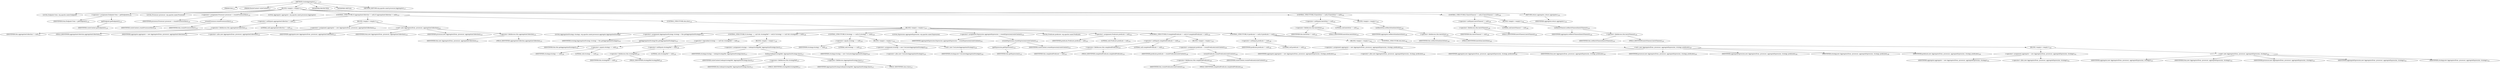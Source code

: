 digraph "createAggregator" {  
"240" [label = <(METHOD,createAggregator)<SUB>117</SUB>> ]
"22" [label = <(PARAM,this)<SUB>117</SUB>> ]
"241" [label = <(PARAM,RouteContext routeContext)<SUB>117</SUB>> ]
"242" [label = <(BLOCK,&lt;empty&gt;,&lt;empty&gt;)<SUB>117</SUB>> ]
"243" [label = <(LOCAL,Endpoint from: org.apache.camel.Endpoint)> ]
"244" [label = <(&lt;operator&gt;.assignment,Endpoint from = getEndpoint())<SUB>118</SUB>> ]
"245" [label = <(IDENTIFIER,from,Endpoint from = getEndpoint())<SUB>118</SUB>> ]
"246" [label = <(getEndpoint,getEndpoint())<SUB>118</SUB>> ]
"247" [label = <(IDENTIFIER,routeContext,getEndpoint())<SUB>118</SUB>> ]
"248" [label = <(LOCAL,Processor processor: org.apache.camel.Processor)> ]
"249" [label = <(&lt;operator&gt;.assignment,Processor processor = createProcessor(this))<SUB>119</SUB>> ]
"250" [label = <(IDENTIFIER,processor,Processor processor = createProcessor(this))<SUB>119</SUB>> ]
"251" [label = <(createProcessor,createProcessor(this))<SUB>119</SUB>> ]
"252" [label = <(IDENTIFIER,routeContext,createProcessor(this))<SUB>119</SUB>> ]
"21" [label = <(IDENTIFIER,this,createProcessor(this))<SUB>119</SUB>> ]
"24" [label = <(LOCAL,Aggregator aggregator: org.apache.camel.processor.Aggregator)> ]
"253" [label = <(CONTROL_STRUCTURE,if (aggregationCollection != null),if (aggregationCollection != null))<SUB>122</SUB>> ]
"254" [label = <(&lt;operator&gt;.notEquals,aggregationCollection != null)<SUB>122</SUB>> ]
"255" [label = <(&lt;operator&gt;.fieldAccess,this.aggregationCollection)<SUB>122</SUB>> ]
"256" [label = <(IDENTIFIER,this,aggregationCollection != null)<SUB>122</SUB>> ]
"257" [label = <(FIELD_IDENTIFIER,aggregationCollection,aggregationCollection)<SUB>122</SUB>> ]
"258" [label = <(LITERAL,null,aggregationCollection != null)<SUB>122</SUB>> ]
"259" [label = <(BLOCK,&lt;empty&gt;,&lt;empty&gt;)<SUB>122</SUB>> ]
"260" [label = <(&lt;operator&gt;.assignment,aggregator = new Aggregator(from, processor, aggregationCollection))<SUB>123</SUB>> ]
"261" [label = <(IDENTIFIER,aggregator,aggregator = new Aggregator(from, processor, aggregationCollection))<SUB>123</SUB>> ]
"262" [label = <(&lt;operator&gt;.alloc,new Aggregator(from, processor, aggregationCollection))<SUB>123</SUB>> ]
"263" [label = <(&lt;init&gt;,new Aggregator(from, processor, aggregationCollection))<SUB>123</SUB>> ]
"23" [label = <(IDENTIFIER,aggregator,new Aggregator(from, processor, aggregationCollection))<SUB>123</SUB>> ]
"264" [label = <(IDENTIFIER,from,new Aggregator(from, processor, aggregationCollection))<SUB>123</SUB>> ]
"265" [label = <(IDENTIFIER,processor,new Aggregator(from, processor, aggregationCollection))<SUB>123</SUB>> ]
"266" [label = <(&lt;operator&gt;.fieldAccess,this.aggregationCollection)<SUB>123</SUB>> ]
"267" [label = <(IDENTIFIER,this,new Aggregator(from, processor, aggregationCollection))<SUB>123</SUB>> ]
"268" [label = <(FIELD_IDENTIFIER,aggregationCollection,aggregationCollection)<SUB>123</SUB>> ]
"269" [label = <(CONTROL_STRUCTURE,else,else)<SUB>124</SUB>> ]
"270" [label = <(BLOCK,&lt;empty&gt;,&lt;empty&gt;)<SUB>124</SUB>> ]
"27" [label = <(LOCAL,AggregationStrategy strategy: org.apache.camel.processor.aggregate.AggregationStrategy)> ]
"271" [label = <(&lt;operator&gt;.assignment,AggregationStrategy strategy = this.getAggregationStrategy())<SUB>125</SUB>> ]
"272" [label = <(IDENTIFIER,strategy,AggregationStrategy strategy = this.getAggregationStrategy())<SUB>125</SUB>> ]
"273" [label = <(getAggregationStrategy,this.getAggregationStrategy())<SUB>125</SUB>> ]
"25" [label = <(IDENTIFIER,this,this.getAggregationStrategy())<SUB>125</SUB>> ]
"274" [label = <(CONTROL_STRUCTURE,if (strategy == null &amp;&amp; strategyRef != null),if (strategy == null &amp;&amp; strategyRef != null))<SUB>126</SUB>> ]
"275" [label = <(&lt;operator&gt;.logicalAnd,strategy == null &amp;&amp; strategyRef != null)<SUB>126</SUB>> ]
"276" [label = <(&lt;operator&gt;.equals,strategy == null)<SUB>126</SUB>> ]
"277" [label = <(IDENTIFIER,strategy,strategy == null)<SUB>126</SUB>> ]
"278" [label = <(LITERAL,null,strategy == null)<SUB>126</SUB>> ]
"279" [label = <(&lt;operator&gt;.notEquals,strategyRef != null)<SUB>126</SUB>> ]
"280" [label = <(&lt;operator&gt;.fieldAccess,this.strategyRef)<SUB>126</SUB>> ]
"281" [label = <(IDENTIFIER,this,strategyRef != null)<SUB>126</SUB>> ]
"282" [label = <(FIELD_IDENTIFIER,strategyRef,strategyRef)<SUB>126</SUB>> ]
"283" [label = <(LITERAL,null,strategyRef != null)<SUB>126</SUB>> ]
"284" [label = <(BLOCK,&lt;empty&gt;,&lt;empty&gt;)<SUB>126</SUB>> ]
"285" [label = <(&lt;operator&gt;.assignment,strategy = lookup(strategyRef, AggregationStrategy.class))<SUB>127</SUB>> ]
"286" [label = <(IDENTIFIER,strategy,strategy = lookup(strategyRef, AggregationStrategy.class))<SUB>127</SUB>> ]
"287" [label = <(lookup,lookup(strategyRef, AggregationStrategy.class))<SUB>127</SUB>> ]
"288" [label = <(IDENTIFIER,routeContext,lookup(strategyRef, AggregationStrategy.class))<SUB>127</SUB>> ]
"289" [label = <(&lt;operator&gt;.fieldAccess,this.strategyRef)<SUB>127</SUB>> ]
"290" [label = <(IDENTIFIER,this,lookup(strategyRef, AggregationStrategy.class))<SUB>127</SUB>> ]
"291" [label = <(FIELD_IDENTIFIER,strategyRef,strategyRef)<SUB>127</SUB>> ]
"292" [label = <(&lt;operator&gt;.fieldAccess,AggregationStrategy.class)<SUB>127</SUB>> ]
"293" [label = <(IDENTIFIER,AggregationStrategy,lookup(strategyRef, AggregationStrategy.class))<SUB>127</SUB>> ]
"294" [label = <(FIELD_IDENTIFIER,class,class)<SUB>127</SUB>> ]
"295" [label = <(CONTROL_STRUCTURE,if (strategy == null),if (strategy == null))<SUB>129</SUB>> ]
"296" [label = <(&lt;operator&gt;.equals,strategy == null)<SUB>129</SUB>> ]
"297" [label = <(IDENTIFIER,strategy,strategy == null)<SUB>129</SUB>> ]
"298" [label = <(LITERAL,null,strategy == null)<SUB>129</SUB>> ]
"299" [label = <(BLOCK,&lt;empty&gt;,&lt;empty&gt;)<SUB>129</SUB>> ]
"300" [label = <(&lt;operator&gt;.assignment,strategy = new UseLatestAggregationStrategy())<SUB>130</SUB>> ]
"301" [label = <(IDENTIFIER,strategy,strategy = new UseLatestAggregationStrategy())<SUB>130</SUB>> ]
"302" [label = <(&lt;operator&gt;.alloc,new UseLatestAggregationStrategy())<SUB>130</SUB>> ]
"303" [label = <(&lt;init&gt;,new UseLatestAggregationStrategy())<SUB>130</SUB>> ]
"26" [label = <(IDENTIFIER,strategy,new UseLatestAggregationStrategy())<SUB>130</SUB>> ]
"304" [label = <(LOCAL,Expression aggregateExpression: org.apache.camel.Expression)> ]
"305" [label = <(&lt;operator&gt;.assignment,Expression aggregateExpression = createExpression(routeContext))<SUB>132</SUB>> ]
"306" [label = <(IDENTIFIER,aggregateExpression,Expression aggregateExpression = createExpression(routeContext))<SUB>132</SUB>> ]
"307" [label = <(createExpression,createExpression(routeContext))<SUB>132</SUB>> ]
"308" [label = <(getExpression,getExpression())<SUB>132</SUB>> ]
"28" [label = <(IDENTIFIER,this,getExpression())<SUB>132</SUB>> ]
"309" [label = <(IDENTIFIER,routeContext,createExpression(routeContext))<SUB>132</SUB>> ]
"310" [label = <(LOCAL,Predicate predicate: org.apache.camel.Predicate)> ]
"311" [label = <(&lt;operator&gt;.assignment,Predicate predicate = null)<SUB>134</SUB>> ]
"312" [label = <(IDENTIFIER,predicate,Predicate predicate = null)<SUB>134</SUB>> ]
"313" [label = <(LITERAL,null,Predicate predicate = null)<SUB>134</SUB>> ]
"314" [label = <(CONTROL_STRUCTURE,if (completedPredicate != null),if (completedPredicate != null))<SUB>135</SUB>> ]
"315" [label = <(&lt;operator&gt;.notEquals,completedPredicate != null)<SUB>135</SUB>> ]
"316" [label = <(&lt;operator&gt;.fieldAccess,this.completedPredicate)<SUB>135</SUB>> ]
"317" [label = <(IDENTIFIER,this,completedPredicate != null)<SUB>135</SUB>> ]
"318" [label = <(FIELD_IDENTIFIER,completedPredicate,completedPredicate)<SUB>135</SUB>> ]
"319" [label = <(LITERAL,null,completedPredicate != null)<SUB>135</SUB>> ]
"320" [label = <(BLOCK,&lt;empty&gt;,&lt;empty&gt;)<SUB>135</SUB>> ]
"321" [label = <(&lt;operator&gt;.assignment,predicate = createPredicate(routeContext))<SUB>136</SUB>> ]
"322" [label = <(IDENTIFIER,predicate,predicate = createPredicate(routeContext))<SUB>136</SUB>> ]
"323" [label = <(createPredicate,createPredicate(routeContext))<SUB>136</SUB>> ]
"324" [label = <(&lt;operator&gt;.fieldAccess,this.completedPredicate)<SUB>136</SUB>> ]
"325" [label = <(IDENTIFIER,this,createPredicate(routeContext))<SUB>136</SUB>> ]
"326" [label = <(FIELD_IDENTIFIER,completedPredicate,completedPredicate)<SUB>136</SUB>> ]
"327" [label = <(IDENTIFIER,routeContext,createPredicate(routeContext))<SUB>136</SUB>> ]
"328" [label = <(CONTROL_STRUCTURE,if (predicate != null),if (predicate != null))<SUB>138</SUB>> ]
"329" [label = <(&lt;operator&gt;.notEquals,predicate != null)<SUB>138</SUB>> ]
"330" [label = <(IDENTIFIER,predicate,predicate != null)<SUB>138</SUB>> ]
"331" [label = <(LITERAL,null,predicate != null)<SUB>138</SUB>> ]
"332" [label = <(BLOCK,&lt;empty&gt;,&lt;empty&gt;)<SUB>138</SUB>> ]
"333" [label = <(&lt;operator&gt;.assignment,aggregator = new Aggregator(from, processor, aggregateExpression, strategy, predicate))<SUB>139</SUB>> ]
"334" [label = <(IDENTIFIER,aggregator,aggregator = new Aggregator(from, processor, aggregateExpression, strategy, predicate))<SUB>139</SUB>> ]
"335" [label = <(&lt;operator&gt;.alloc,new Aggregator(from, processor, aggregateExpression, strategy, predicate))<SUB>139</SUB>> ]
"336" [label = <(&lt;init&gt;,new Aggregator(from, processor, aggregateExpression, strategy, predicate))<SUB>139</SUB>> ]
"29" [label = <(IDENTIFIER,aggregator,new Aggregator(from, processor, aggregateExpression, strategy, predicate))<SUB>139</SUB>> ]
"337" [label = <(IDENTIFIER,from,new Aggregator(from, processor, aggregateExpression, strategy, predicate))<SUB>139</SUB>> ]
"338" [label = <(IDENTIFIER,processor,new Aggregator(from, processor, aggregateExpression, strategy, predicate))<SUB>139</SUB>> ]
"339" [label = <(IDENTIFIER,aggregateExpression,new Aggregator(from, processor, aggregateExpression, strategy, predicate))<SUB>139</SUB>> ]
"340" [label = <(IDENTIFIER,strategy,new Aggregator(from, processor, aggregateExpression, strategy, predicate))<SUB>139</SUB>> ]
"341" [label = <(IDENTIFIER,predicate,new Aggregator(from, processor, aggregateExpression, strategy, predicate))<SUB>139</SUB>> ]
"342" [label = <(CONTROL_STRUCTURE,else,else)<SUB>140</SUB>> ]
"343" [label = <(BLOCK,&lt;empty&gt;,&lt;empty&gt;)<SUB>140</SUB>> ]
"344" [label = <(&lt;operator&gt;.assignment,aggregator = new Aggregator(from, processor, aggregateExpression, strategy))<SUB>141</SUB>> ]
"345" [label = <(IDENTIFIER,aggregator,aggregator = new Aggregator(from, processor, aggregateExpression, strategy))<SUB>141</SUB>> ]
"346" [label = <(&lt;operator&gt;.alloc,new Aggregator(from, processor, aggregateExpression, strategy))<SUB>141</SUB>> ]
"347" [label = <(&lt;init&gt;,new Aggregator(from, processor, aggregateExpression, strategy))<SUB>141</SUB>> ]
"30" [label = <(IDENTIFIER,aggregator,new Aggregator(from, processor, aggregateExpression, strategy))<SUB>141</SUB>> ]
"348" [label = <(IDENTIFIER,from,new Aggregator(from, processor, aggregateExpression, strategy))<SUB>141</SUB>> ]
"349" [label = <(IDENTIFIER,processor,new Aggregator(from, processor, aggregateExpression, strategy))<SUB>141</SUB>> ]
"350" [label = <(IDENTIFIER,aggregateExpression,new Aggregator(from, processor, aggregateExpression, strategy))<SUB>141</SUB>> ]
"351" [label = <(IDENTIFIER,strategy,new Aggregator(from, processor, aggregateExpression, strategy))<SUB>141</SUB>> ]
"352" [label = <(CONTROL_STRUCTURE,if (batchSize != null),if (batchSize != null))<SUB>145</SUB>> ]
"353" [label = <(&lt;operator&gt;.notEquals,batchSize != null)<SUB>145</SUB>> ]
"354" [label = <(&lt;operator&gt;.fieldAccess,this.batchSize)<SUB>145</SUB>> ]
"355" [label = <(IDENTIFIER,this,batchSize != null)<SUB>145</SUB>> ]
"356" [label = <(FIELD_IDENTIFIER,batchSize,batchSize)<SUB>145</SUB>> ]
"357" [label = <(LITERAL,null,batchSize != null)<SUB>145</SUB>> ]
"358" [label = <(BLOCK,&lt;empty&gt;,&lt;empty&gt;)<SUB>145</SUB>> ]
"359" [label = <(setBatchSize,setBatchSize(batchSize))<SUB>146</SUB>> ]
"360" [label = <(IDENTIFIER,aggregator,setBatchSize(batchSize))<SUB>146</SUB>> ]
"361" [label = <(&lt;operator&gt;.fieldAccess,this.batchSize)<SUB>146</SUB>> ]
"362" [label = <(IDENTIFIER,this,setBatchSize(batchSize))<SUB>146</SUB>> ]
"363" [label = <(FIELD_IDENTIFIER,batchSize,batchSize)<SUB>146</SUB>> ]
"364" [label = <(CONTROL_STRUCTURE,if (batchTimeout != null),if (batchTimeout != null))<SUB>149</SUB>> ]
"365" [label = <(&lt;operator&gt;.notEquals,batchTimeout != null)<SUB>149</SUB>> ]
"366" [label = <(&lt;operator&gt;.fieldAccess,this.batchTimeout)<SUB>149</SUB>> ]
"367" [label = <(IDENTIFIER,this,batchTimeout != null)<SUB>149</SUB>> ]
"368" [label = <(FIELD_IDENTIFIER,batchTimeout,batchTimeout)<SUB>149</SUB>> ]
"369" [label = <(LITERAL,null,batchTimeout != null)<SUB>149</SUB>> ]
"370" [label = <(BLOCK,&lt;empty&gt;,&lt;empty&gt;)<SUB>149</SUB>> ]
"371" [label = <(setBatchTimeout,setBatchTimeout(batchTimeout))<SUB>150</SUB>> ]
"372" [label = <(IDENTIFIER,aggregator,setBatchTimeout(batchTimeout))<SUB>150</SUB>> ]
"373" [label = <(&lt;operator&gt;.fieldAccess,this.batchTimeout)<SUB>150</SUB>> ]
"374" [label = <(IDENTIFIER,this,setBatchTimeout(batchTimeout))<SUB>150</SUB>> ]
"375" [label = <(FIELD_IDENTIFIER,batchTimeout,batchTimeout)<SUB>150</SUB>> ]
"376" [label = <(RETURN,return aggregator;,return aggregator;)<SUB>153</SUB>> ]
"377" [label = <(IDENTIFIER,aggregator,return aggregator;)<SUB>153</SUB>> ]
"378" [label = <(MODIFIER,PROTECTED)> ]
"379" [label = <(MODIFIER,VIRTUAL)> ]
"380" [label = <(METHOD_RETURN,org.apache.camel.processor.Aggregator)<SUB>117</SUB>> ]
  "240" -> "22" 
  "240" -> "241" 
  "240" -> "242" 
  "240" -> "378" 
  "240" -> "379" 
  "240" -> "380" 
  "242" -> "243" 
  "242" -> "244" 
  "242" -> "248" 
  "242" -> "249" 
  "242" -> "24" 
  "242" -> "253" 
  "242" -> "352" 
  "242" -> "364" 
  "242" -> "376" 
  "244" -> "245" 
  "244" -> "246" 
  "246" -> "247" 
  "249" -> "250" 
  "249" -> "251" 
  "251" -> "252" 
  "251" -> "21" 
  "253" -> "254" 
  "253" -> "259" 
  "253" -> "269" 
  "254" -> "255" 
  "254" -> "258" 
  "255" -> "256" 
  "255" -> "257" 
  "259" -> "260" 
  "259" -> "263" 
  "260" -> "261" 
  "260" -> "262" 
  "263" -> "23" 
  "263" -> "264" 
  "263" -> "265" 
  "263" -> "266" 
  "266" -> "267" 
  "266" -> "268" 
  "269" -> "270" 
  "270" -> "27" 
  "270" -> "271" 
  "270" -> "274" 
  "270" -> "295" 
  "270" -> "304" 
  "270" -> "305" 
  "270" -> "310" 
  "270" -> "311" 
  "270" -> "314" 
  "270" -> "328" 
  "271" -> "272" 
  "271" -> "273" 
  "273" -> "25" 
  "274" -> "275" 
  "274" -> "284" 
  "275" -> "276" 
  "275" -> "279" 
  "276" -> "277" 
  "276" -> "278" 
  "279" -> "280" 
  "279" -> "283" 
  "280" -> "281" 
  "280" -> "282" 
  "284" -> "285" 
  "285" -> "286" 
  "285" -> "287" 
  "287" -> "288" 
  "287" -> "289" 
  "287" -> "292" 
  "289" -> "290" 
  "289" -> "291" 
  "292" -> "293" 
  "292" -> "294" 
  "295" -> "296" 
  "295" -> "299" 
  "296" -> "297" 
  "296" -> "298" 
  "299" -> "300" 
  "299" -> "303" 
  "300" -> "301" 
  "300" -> "302" 
  "303" -> "26" 
  "305" -> "306" 
  "305" -> "307" 
  "307" -> "308" 
  "307" -> "309" 
  "308" -> "28" 
  "311" -> "312" 
  "311" -> "313" 
  "314" -> "315" 
  "314" -> "320" 
  "315" -> "316" 
  "315" -> "319" 
  "316" -> "317" 
  "316" -> "318" 
  "320" -> "321" 
  "321" -> "322" 
  "321" -> "323" 
  "323" -> "324" 
  "323" -> "327" 
  "324" -> "325" 
  "324" -> "326" 
  "328" -> "329" 
  "328" -> "332" 
  "328" -> "342" 
  "329" -> "330" 
  "329" -> "331" 
  "332" -> "333" 
  "332" -> "336" 
  "333" -> "334" 
  "333" -> "335" 
  "336" -> "29" 
  "336" -> "337" 
  "336" -> "338" 
  "336" -> "339" 
  "336" -> "340" 
  "336" -> "341" 
  "342" -> "343" 
  "343" -> "344" 
  "343" -> "347" 
  "344" -> "345" 
  "344" -> "346" 
  "347" -> "30" 
  "347" -> "348" 
  "347" -> "349" 
  "347" -> "350" 
  "347" -> "351" 
  "352" -> "353" 
  "352" -> "358" 
  "353" -> "354" 
  "353" -> "357" 
  "354" -> "355" 
  "354" -> "356" 
  "358" -> "359" 
  "359" -> "360" 
  "359" -> "361" 
  "361" -> "362" 
  "361" -> "363" 
  "364" -> "365" 
  "364" -> "370" 
  "365" -> "366" 
  "365" -> "369" 
  "366" -> "367" 
  "366" -> "368" 
  "370" -> "371" 
  "371" -> "372" 
  "371" -> "373" 
  "373" -> "374" 
  "373" -> "375" 
  "376" -> "377" 
}
